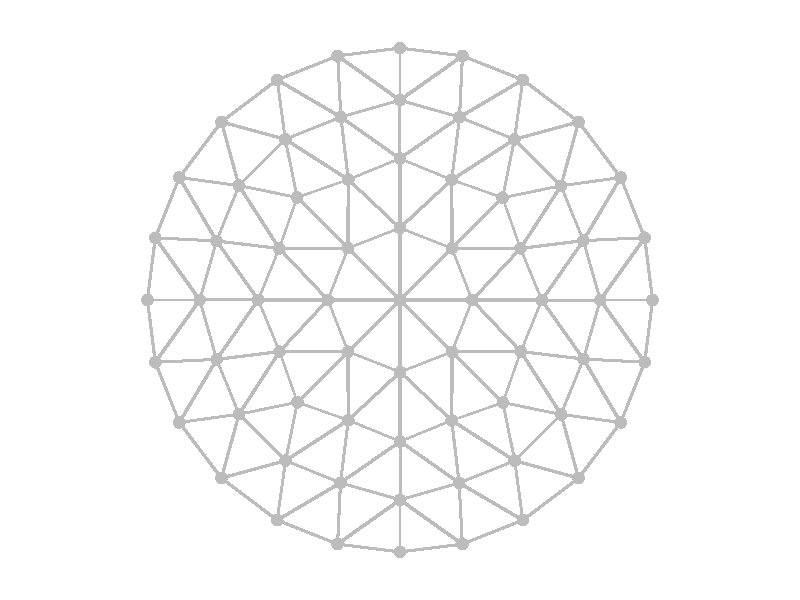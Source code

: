 #include "colors.inc"
background { rgb <1, 1, 1> }
camera {location <0, 0, 10>up <0,1,0> right <-1.33,0,0> angle 18look_at <0, 0, 0> sky <0, 1, 0> }
sphere { <-0.486264, -0.873812, 0>, 0.025 texture {  pigment { rgb <0.5, 0.5, 0.5> } } }
sphere { <-0.247225, -0.968958, 0>, 0.025 texture {  pigment { rgb <0.5, 0.5, 0.5> } } }
sphere { <0.000148118, -1, 0>, 0.025 texture {  pigment { rgb <0.5, 0.5, 0.5> } } }
sphere { <0.24685, -0.969054, 0>, 0.025 texture {  pigment { rgb <0.5, 0.5, 0.5> } } }
sphere { <0.48635, -0.873764, 0>, 0.025 texture {  pigment { rgb <0.5, 0.5, 0.5> } } }
sphere { <-0.707107, -0.707107, 0>, 0.025 texture {  pigment { rgb <0.5, 0.5, 0.5> } } }
sphere { <-0.453218, -0.637427, 0>, 0.025 texture {  pigment { rgb <0.5, 0.5, 0.5> } } }
sphere { <-0.235684, -0.725829, 0>, 0.025 texture {  pigment { rgb <0.5, 0.5, 0.5> } } }
sphere { <0.000256919, -0.793132, 0>, 0.025 texture {  pigment { rgb <0.5, 0.5, 0.5> } } }
sphere { <0.234202, -0.726125, 0>, 0.025 texture {  pigment { rgb <0.5, 0.5, 0.5> } } }
sphere { <0.454141, -0.637855, 0>, 0.025 texture {  pigment { rgb <0.5, 0.5, 0.5> } } }
sphere { <0.707107, -0.707107, 0>, 0.025 texture {  pigment { rgb <0.5, 0.5, 0.5> } } }
sphere { <-0.873812, -0.486264, 0>, 0.025 texture {  pigment { rgb <0.5, 0.5, 0.5> } } }
sphere { <-0.637427, -0.453218, 0>, 0.025 texture {  pigment { rgb <0.5, 0.5, 0.5> } } }
sphere { <-0.406076, -0.406076, 0>, 0.025 texture {  pigment { rgb <0.5, 0.5, 0.5> } } }
sphere { <-0.204806, -0.477106, 0>, 0.025 texture {  pigment { rgb <0.5, 0.5, 0.5> } } }
sphere { <0.000732966, -0.561449, 0>, 0.025 texture {  pigment { rgb <0.5, 0.5, 0.5> } } }
sphere { <0.20462, -0.478084, 0>, 0.025 texture {  pigment { rgb <0.5, 0.5, 0.5> } } }
sphere { <0.40728, -0.40728, 0>, 0.025 texture {  pigment { rgb <0.5, 0.5, 0.5> } } }
sphere { <0.637855, -0.454141, 0>, 0.025 texture {  pigment { rgb <0.5, 0.5, 0.5> } } }
sphere { <0.873764, -0.48635, 0>, 0.025 texture {  pigment { rgb <0.5, 0.5, 0.5> } } }
sphere { <-0.968958, -0.247225, 0>, 0.025 texture {  pigment { rgb <0.5, 0.5, 0.5> } } }
sphere { <-0.725829, -0.235684, 0>, 0.025 texture {  pigment { rgb <0.5, 0.5, 0.5> } } }
sphere { <-0.477106, -0.204806, 0>, 0.025 texture {  pigment { rgb <0.5, 0.5, 0.5> } } }
sphere { <-0.205388, -0.205388, 0>, 0.025 texture {  pigment { rgb <0.5, 0.5, 0.5> } } }
sphere { <0.00067558, -0.285775, 0>, 0.025 texture {  pigment { rgb <0.5, 0.5, 0.5> } } }
sphere { <0.205645, -0.205645, 0>, 0.025 texture {  pigment { rgb <0.5, 0.5, 0.5> } } }
sphere { <0.478084, -0.20462, 0>, 0.025 texture {  pigment { rgb <0.5, 0.5, 0.5> } } }
sphere { <0.726125, -0.234202, 0>, 0.025 texture {  pigment { rgb <0.5, 0.5, 0.5> } } }
sphere { <0.969054, -0.24685, 0>, 0.025 texture {  pigment { rgb <0.5, 0.5, 0.5> } } }
sphere { <-1, 0.000148118, 0>, 0.025 texture {  pigment { rgb <0.5, 0.5, 0.5> } } }
sphere { <-0.793132, 0.000256919, 0>, 0.025 texture {  pigment { rgb <0.5, 0.5, 0.5> } } }
sphere { <-0.561449, 0.000732966, 0>, 0.025 texture {  pigment { rgb <0.5, 0.5, 0.5> } } }
sphere { <-0.285775, 0.00067558, 0>, 0.025 texture {  pigment { rgb <0.5, 0.5, 0.5> } } }
sphere { <-6.68749e-13, -3.46171e-13, 0>, 0.025 texture {  pigment { rgb <0.5, 0.5, 0.5> } } }
sphere { <0.285775, -0.00067558, 0>, 0.025 texture {  pigment { rgb <0.5, 0.5, 0.5> } } }
sphere { <0.561449, -0.000732966, 0>, 0.025 texture {  pigment { rgb <0.5, 0.5, 0.5> } } }
sphere { <0.793132, -0.000256919, 0>, 0.025 texture {  pigment { rgb <0.5, 0.5, 0.5> } } }
sphere { <1, -0.000148118, 0>, 0.025 texture {  pigment { rgb <0.5, 0.5, 0.5> } } }
sphere { <-0.969054, 0.24685, 0>, 0.025 texture {  pigment { rgb <0.5, 0.5, 0.5> } } }
sphere { <-0.726125, 0.234202, 0>, 0.025 texture {  pigment { rgb <0.5, 0.5, 0.5> } } }
sphere { <-0.478084, 0.20462, 0>, 0.025 texture {  pigment { rgb <0.5, 0.5, 0.5> } } }
sphere { <-0.205645, 0.205645, 0>, 0.025 texture {  pigment { rgb <0.5, 0.5, 0.5> } } }
sphere { <-0.00067558, 0.285775, 0>, 0.025 texture {  pigment { rgb <0.5, 0.5, 0.5> } } }
sphere { <0.205388, 0.205388, 0>, 0.025 texture {  pigment { rgb <0.5, 0.5, 0.5> } } }
sphere { <0.477106, 0.204806, 0>, 0.025 texture {  pigment { rgb <0.5, 0.5, 0.5> } } }
sphere { <0.725829, 0.235684, 0>, 0.025 texture {  pigment { rgb <0.5, 0.5, 0.5> } } }
sphere { <0.968958, 0.247225, 0>, 0.025 texture {  pigment { rgb <0.5, 0.5, 0.5> } } }
sphere { <-0.873764, 0.48635, 0>, 0.025 texture {  pigment { rgb <0.5, 0.5, 0.5> } } }
sphere { <-0.637855, 0.454141, 0>, 0.025 texture {  pigment { rgb <0.5, 0.5, 0.5> } } }
sphere { <-0.40728, 0.40728, 0>, 0.025 texture {  pigment { rgb <0.5, 0.5, 0.5> } } }
sphere { <-0.20462, 0.478084, 0>, 0.025 texture {  pigment { rgb <0.5, 0.5, 0.5> } } }
sphere { <-0.000732966, 0.561449, 0>, 0.025 texture {  pigment { rgb <0.5, 0.5, 0.5> } } }
sphere { <0.204806, 0.477106, 0>, 0.025 texture {  pigment { rgb <0.5, 0.5, 0.5> } } }
sphere { <0.406076, 0.406076, 0>, 0.025 texture {  pigment { rgb <0.5, 0.5, 0.5> } } }
sphere { <0.637427, 0.453218, 0>, 0.025 texture {  pigment { rgb <0.5, 0.5, 0.5> } } }
sphere { <0.873812, 0.486264, 0>, 0.025 texture {  pigment { rgb <0.5, 0.5, 0.5> } } }
sphere { <-0.707107, 0.707107, 0>, 0.025 texture {  pigment { rgb <0.5, 0.5, 0.5> } } }
sphere { <-0.454141, 0.637855, 0>, 0.025 texture {  pigment { rgb <0.5, 0.5, 0.5> } } }
sphere { <-0.234202, 0.726125, 0>, 0.025 texture {  pigment { rgb <0.5, 0.5, 0.5> } } }
sphere { <-0.000256919, 0.793132, 0>, 0.025 texture {  pigment { rgb <0.5, 0.5, 0.5> } } }
sphere { <0.235684, 0.725829, 0>, 0.025 texture {  pigment { rgb <0.5, 0.5, 0.5> } } }
sphere { <0.453218, 0.637427, 0>, 0.025 texture {  pigment { rgb <0.5, 0.5, 0.5> } } }
sphere { <0.707107, 0.707107, 0>, 0.025 texture {  pigment { rgb <0.5, 0.5, 0.5> } } }
sphere { <-0.48635, 0.873764, 0>, 0.025 texture {  pigment { rgb <0.5, 0.5, 0.5> } } }
sphere { <-0.24685, 0.969054, 0>, 0.025 texture {  pigment { rgb <0.5, 0.5, 0.5> } } }
sphere { <-0.000148118, 1, 0>, 0.025 texture {  pigment { rgb <0.5, 0.5, 0.5> } } }
sphere { <0.247225, 0.968958, 0>, 0.025 texture {  pigment { rgb <0.5, 0.5, 0.5> } } }
sphere { <0.486264, 0.873812, 0>, 0.025 texture {  pigment { rgb <0.5, 0.5, 0.5> } } }
cylinder { <-0.968958, -0.247225, 0>, <-1, 0.000148118, 0>, 0.00623283 texture {  pigment { rgb <0.5, 0.5, 0.5> } } }
cylinder { <-0.968958, -0.247225, 0>, <-0.793132, 0.000256919, 0>, 0.00758955 texture {  pigment { rgb <0.5, 0.5, 0.5> } } }
cylinder { <-1, 0.000148118, 0>, <-0.793132, 0.000256919, 0>, 0.00517169 texture {  pigment { rgb <0.5, 0.5, 0.5> } } }
cylinder { <-1, 0.000148118, 0>, <-0.969054, 0.24685, 0>, 0.00621588 texture {  pigment { rgb <0.5, 0.5, 0.5> } } }
cylinder { <-0.793132, 0.000256919, 0>, <-0.969054, 0.24685, 0>, 0.00757283 texture {  pigment { rgb <0.5, 0.5, 0.5> } } }
cylinder { <-0.969054, 0.24685, 0>, <-0.726125, 0.234202, 0>, 0.00608145 texture {  pigment { rgb <0.5, 0.5, 0.5> } } }
cylinder { <-0.969054, 0.24685, 0>, <-0.873764, 0.48635, 0>, 0.006444 texture {  pigment { rgb <0.5, 0.5, 0.5> } } }
cylinder { <-0.726125, 0.234202, 0>, <-0.873764, 0.48635, 0>, 0.00730478 texture {  pigment { rgb <0.5, 0.5, 0.5> } } }
cylinder { <-0.793132, 0.000256919, 0>, <-0.726125, 0.234202, 0>, 0.00608381 texture {  pigment { rgb <0.5, 0.5, 0.5> } } }
cylinder { <-0.968958, -0.247225, 0>, <-0.725829, -0.235684, 0>, 0.00608506 texture {  pigment { rgb <0.5, 0.5, 0.5> } } }
cylinder { <-0.725829, -0.235684, 0>, <-0.793132, 0.000256919, 0>, 0.00613382 texture {  pigment { rgb <0.5, 0.5, 0.5> } } }
cylinder { <-0.873812, -0.486264, 0>, <-0.968958, -0.247225, 0>, 0.00643196 texture {  pigment { rgb <0.5, 0.5, 0.5> } } }
cylinder { <-0.873812, -0.486264, 0>, <-0.725829, -0.235684, 0>, 0.00727534 texture {  pigment { rgb <0.5, 0.5, 0.5> } } }
cylinder { <-0.726125, 0.234202, 0>, <-0.637855, 0.454141, 0>, 0.00592478 texture {  pigment { rgb <0.5, 0.5, 0.5> } } }
cylinder { <-0.873764, 0.48635, 0>, <-0.637855, 0.454141, 0>, 0.00595243 texture {  pigment { rgb <0.5, 0.5, 0.5> } } }
cylinder { <-0.873764, 0.48635, 0>, <-0.707107, 0.707107, 0>, 0.00691504 texture {  pigment { rgb <0.5, 0.5, 0.5> } } }
cylinder { <-0.637855, 0.454141, 0>, <-0.707107, 0.707107, 0>, 0.00655683 texture {  pigment { rgb <0.5, 0.5, 0.5> } } }
cylinder { <-0.873812, -0.486264, 0>, <-0.637427, -0.453218, 0>, 0.0059671 texture {  pigment { rgb <0.5, 0.5, 0.5> } } }
cylinder { <-0.637427, -0.453218, 0>, <-0.725829, -0.235684, 0>, 0.00587026 texture {  pigment { rgb <0.5, 0.5, 0.5> } } }
cylinder { <-0.707107, -0.707107, 0>, <-0.873812, -0.486264, 0>, 0.00691747 texture {  pigment { rgb <0.5, 0.5, 0.5> } } }
cylinder { <-0.707107, -0.707107, 0>, <-0.637427, -0.453218, 0>, 0.00658192 texture {  pigment { rgb <0.5, 0.5, 0.5> } } }
cylinder { <-0.793132, 0.000256919, 0>, <-0.561449, 0.000732966, 0>, 0.00579209 texture {  pigment { rgb <0.5, 0.5, 0.5> } } }
cylinder { <-0.561449, 0.000732966, 0>, <-0.726125, 0.234202, 0>, 0.00714256 texture {  pigment { rgb <0.5, 0.5, 0.5> } } }
cylinder { <-0.725829, -0.235684, 0>, <-0.561449, 0.000732966, 0>, 0.0071987 texture {  pigment { rgb <0.5, 0.5, 0.5> } } }
cylinder { <-0.561449, 0.000732966, 0>, <-0.478084, 0.20462, 0>, 0.00550679 texture {  pigment { rgb <0.5, 0.5, 0.5> } } }
cylinder { <-0.726125, 0.234202, 0>, <-0.478084, 0.20462, 0>, 0.00624498 texture {  pigment { rgb <0.5, 0.5, 0.5> } } }
cylinder { <-0.725829, -0.235684, 0>, <-0.477106, -0.204806, 0>, 0.00626581 texture {  pigment { rgb <0.5, 0.5, 0.5> } } }
cylinder { <-0.477106, -0.204806, 0>, <-0.561449, 0.000732966, 0>, 0.00555428 texture {  pigment { rgb <0.5, 0.5, 0.5> } } }
cylinder { <-0.478084, 0.20462, 0>, <-0.637855, 0.454141, 0>, 0.00740727 texture {  pigment { rgb <0.5, 0.5, 0.5> } } }
cylinder { <-0.637427, -0.453218, 0>, <-0.477106, -0.204806, 0>, 0.00739135 texture {  pigment { rgb <0.5, 0.5, 0.5> } } }
cylinder { <-0.637855, 0.454141, 0>, <-0.454141, 0.637855, 0>, 0.00649527 texture {  pigment { rgb <0.5, 0.5, 0.5> } } }
cylinder { <-0.707107, 0.707107, 0>, <-0.454141, 0.637855, 0>, 0.00655683 texture {  pigment { rgb <0.5, 0.5, 0.5> } } }
cylinder { <-0.707107, 0.707107, 0>, <-0.48635, 0.873764, 0>, 0.00691504 texture {  pigment { rgb <0.5, 0.5, 0.5> } } }
cylinder { <-0.454141, 0.637855, 0>, <-0.48635, 0.873764, 0>, 0.00595243 texture {  pigment { rgb <0.5, 0.5, 0.5> } } }
cylinder { <-0.486264, -0.873812, 0>, <-0.707107, -0.707107, 0>, 0.00691747 texture {  pigment { rgb <0.5, 0.5, 0.5> } } }
cylinder { <-0.486264, -0.873812, 0>, <-0.453218, -0.637427, 0>, 0.0059671 texture {  pigment { rgb <0.5, 0.5, 0.5> } } }
cylinder { <-0.707107, -0.707107, 0>, <-0.453218, -0.637427, 0>, 0.00658192 texture {  pigment { rgb <0.5, 0.5, 0.5> } } }
cylinder { <-0.453218, -0.637427, 0>, <-0.637427, -0.453218, 0>, 0.00651276 texture {  pigment { rgb <0.5, 0.5, 0.5> } } }
cylinder { <-0.478084, 0.20462, 0>, <-0.40728, 0.40728, 0>, 0.00536682 texture {  pigment { rgb <0.5, 0.5, 0.5> } } }
cylinder { <-0.637855, 0.454141, 0>, <-0.40728, 0.40728, 0>, 0.00588223 texture {  pigment { rgb <0.5, 0.5, 0.5> } } }
cylinder { <-0.40728, 0.40728, 0>, <-0.454141, 0.637855, 0>, 0.00588223 texture {  pigment { rgb <0.5, 0.5, 0.5> } } }
cylinder { <-0.453218, -0.637427, 0>, <-0.406076, -0.406076, 0>, 0.00590263 texture {  pigment { rgb <0.5, 0.5, 0.5> } } }
cylinder { <-0.637427, -0.453218, 0>, <-0.406076, -0.406076, 0>, 0.00590263 texture {  pigment { rgb <0.5, 0.5, 0.5> } } }
cylinder { <-0.406076, -0.406076, 0>, <-0.477106, -0.204806, 0>, 0.0053359 texture {  pigment { rgb <0.5, 0.5, 0.5> } } }
cylinder { <-0.477106, -0.204806, 0>, <-0.285775, 0.00067558, 0>, 0.00701918 texture {  pigment { rgb <0.5, 0.5, 0.5> } } }
cylinder { <-0.561449, 0.000732966, 0>, <-0.285775, 0.00067558, 0>, 0.00689186 texture {  pigment { rgb <0.5, 0.5, 0.5> } } }
cylinder { <-0.285775, 0.00067558, 0>, <-0.478084, 0.20462, 0>, 0.00700784 texture {  pigment { rgb <0.5, 0.5, 0.5> } } }
cylinder { <-0.454141, 0.637855, 0>, <-0.234202, 0.726125, 0>, 0.00592478 texture {  pigment { rgb <0.5, 0.5, 0.5> } } }
cylinder { <-0.234202, 0.726125, 0>, <-0.48635, 0.873764, 0>, 0.00730478 texture {  pigment { rgb <0.5, 0.5, 0.5> } } }
cylinder { <-0.486264, -0.873812, 0>, <-0.235684, -0.725829, 0>, 0.00727534 texture {  pigment { rgb <0.5, 0.5, 0.5> } } }
cylinder { <-0.453218, -0.637427, 0>, <-0.235684, -0.725829, 0>, 0.00587026 texture {  pigment { rgb <0.5, 0.5, 0.5> } } }
cylinder { <-0.234202, 0.726125, 0>, <-0.24685, 0.969054, 0>, 0.00608145 texture {  pigment { rgb <0.5, 0.5, 0.5> } } }
cylinder { <-0.48635, 0.873764, 0>, <-0.24685, 0.969054, 0>, 0.006444 texture {  pigment { rgb <0.5, 0.5, 0.5> } } }
cylinder { <-0.486264, -0.873812, 0>, <-0.247225, -0.968958, 0>, 0.00643196 texture {  pigment { rgb <0.5, 0.5, 0.5> } } }
cylinder { <-0.247225, -0.968958, 0>, <-0.235684, -0.725829, 0>, 0.00608506 texture {  pigment { rgb <0.5, 0.5, 0.5> } } }
cylinder { <-0.478084, 0.20462, 0>, <-0.205645, 0.205645, 0>, 0.006811 texture {  pigment { rgb <0.5, 0.5, 0.5> } } }
cylinder { <-0.205645, 0.205645, 0>, <-0.40728, 0.40728, 0>, 0.00712887 texture {  pigment { rgb <0.5, 0.5, 0.5> } } }
cylinder { <-0.285775, 0.00067558, 0>, <-0.205645, 0.205645, 0>, 0.0055019 texture {  pigment { rgb <0.5, 0.5, 0.5> } } }
cylinder { <-0.477106, -0.204806, 0>, <-0.205388, -0.205388, 0>, 0.00679297 texture {  pigment { rgb <0.5, 0.5, 0.5> } } }
cylinder { <-0.205388, -0.205388, 0>, <-0.285775, 0.00067558, 0>, 0.00552971 texture {  pigment { rgb <0.5, 0.5, 0.5> } } }
cylinder { <-0.406076, -0.406076, 0>, <-0.205388, -0.205388, 0>, 0.00709538 texture {  pigment { rgb <0.5, 0.5, 0.5> } } }
cylinder { <-0.453218, -0.637427, 0>, <-0.204806, -0.477106, 0>, 0.00739135 texture {  pigment { rgb <0.5, 0.5, 0.5> } } }
cylinder { <-0.235684, -0.725829, 0>, <-0.204806, -0.477106, 0>, 0.00626581 texture {  pigment { rgb <0.5, 0.5, 0.5> } } }
cylinder { <-0.406076, -0.406076, 0>, <-0.204806, -0.477106, 0>, 0.0053359 texture {  pigment { rgb <0.5, 0.5, 0.5> } } }
cylinder { <-0.204806, -0.477106, 0>, <-0.205388, -0.205388, 0>, 0.00679297 texture {  pigment { rgb <0.5, 0.5, 0.5> } } }
cylinder { <-0.40728, 0.40728, 0>, <-0.20462, 0.478084, 0>, 0.00536682 texture {  pigment { rgb <0.5, 0.5, 0.5> } } }
cylinder { <-0.20462, 0.478084, 0>, <-0.454141, 0.637855, 0>, 0.00740727 texture {  pigment { rgb <0.5, 0.5, 0.5> } } }
cylinder { <-0.20462, 0.478084, 0>, <-0.234202, 0.726125, 0>, 0.00624498 texture {  pigment { rgb <0.5, 0.5, 0.5> } } }
cylinder { <-0.205645, 0.205645, 0>, <-0.20462, 0.478084, 0>, 0.006811 texture {  pigment { rgb <0.5, 0.5, 0.5> } } }
cylinder { <-0.205645, 0.205645, 0>, <-0.00067558, 0.285775, 0>, 0.0055019 texture {  pigment { rgb <0.5, 0.5, 0.5> } } }
cylinder { <-0.00067558, 0.285775, 0>, <-0.20462, 0.478084, 0>, 0.00700784 texture {  pigment { rgb <0.5, 0.5, 0.5> } } }
cylinder { <-0.247225, -0.968958, 0>, <0.000256919, -0.793132, 0>, 0.00758955 texture {  pigment { rgb <0.5, 0.5, 0.5> } } }
cylinder { <-0.235684, -0.725829, 0>, <0.000256919, -0.793132, 0>, 0.00613382 texture {  pigment { rgb <0.5, 0.5, 0.5> } } }
cylinder { <-0.20462, 0.478084, 0>, <-0.000732966, 0.561449, 0>, 0.00550679 texture {  pigment { rgb <0.5, 0.5, 0.5> } } }
cylinder { <-0.000732966, 0.561449, 0>, <-0.234202, 0.726125, 0>, 0.00714256 texture {  pigment { rgb <0.5, 0.5, 0.5> } } }
cylinder { <-0.00067558, 0.285775, 0>, <-0.000732966, 0.561449, 0>, 0.00689186 texture {  pigment { rgb <0.5, 0.5, 0.5> } } }
cylinder { <-0.285775, 0.00067558, 0>, <-6.68749e-13, -3.46171e-13, 0>, 0.00714439 texture {  pigment { rgb <0.5, 0.5, 0.5> } } }
cylinder { <-6.68749e-13, -3.46171e-13, 0>, <-0.205645, 0.205645, 0>, 0.00727066 texture {  pigment { rgb <0.5, 0.5, 0.5> } } }
cylinder { <-0.205388, -0.205388, 0>, <-6.68749e-13, -3.46171e-13, 0>, 0.00726157 texture {  pigment { rgb <0.5, 0.5, 0.5> } } }
cylinder { <-6.68749e-13, -3.46171e-13, 0>, <-0.00067558, 0.285775, 0>, 0.00714439 texture {  pigment { rgb <0.5, 0.5, 0.5> } } }
cylinder { <-0.235684, -0.725829, 0>, <0.000732966, -0.561449, 0>, 0.0071987 texture {  pigment { rgb <0.5, 0.5, 0.5> } } }
cylinder { <0.000256919, -0.793132, 0>, <0.000732966, -0.561449, 0>, 0.00579209 texture {  pigment { rgb <0.5, 0.5, 0.5> } } }
cylinder { <-0.204806, -0.477106, 0>, <0.000732966, -0.561449, 0>, 0.00555428 texture {  pigment { rgb <0.5, 0.5, 0.5> } } }
cylinder { <-0.000256919, 0.793132, 0>, <-0.24685, 0.969054, 0>, 0.00757283 texture {  pigment { rgb <0.5, 0.5, 0.5> } } }
cylinder { <-0.000256919, 0.793132, 0>, <-0.000148118, 1, 0>, 0.00517169 texture {  pigment { rgb <0.5, 0.5, 0.5> } } }
cylinder { <-0.24685, 0.969054, 0>, <-0.000148118, 1, 0>, 0.00621588 texture {  pigment { rgb <0.5, 0.5, 0.5> } } }
cylinder { <-0.234202, 0.726125, 0>, <-0.000256919, 0.793132, 0>, 0.00608381 texture {  pigment { rgb <0.5, 0.5, 0.5> } } }
cylinder { <-0.000732966, 0.561449, 0>, <-0.000256919, 0.793132, 0>, 0.00579209 texture {  pigment { rgb <0.5, 0.5, 0.5> } } }
cylinder { <-0.247225, -0.968958, 0>, <0.000148118, -1, 0>, 0.00623283 texture {  pigment { rgb <0.5, 0.5, 0.5> } } }
cylinder { <0.000148118, -1, 0>, <0.000256919, -0.793132, 0>, 0.00517169 texture {  pigment { rgb <0.5, 0.5, 0.5> } } }
cylinder { <-0.205388, -0.205388, 0>, <0.00067558, -0.285775, 0>, 0.00552971 texture {  pigment { rgb <0.5, 0.5, 0.5> } } }
cylinder { <0.00067558, -0.285775, 0>, <-6.68749e-13, -3.46171e-13, 0>, 0.00714439 texture {  pigment { rgb <0.5, 0.5, 0.5> } } }
cylinder { <-0.204806, -0.477106, 0>, <0.00067558, -0.285775, 0>, 0.00701918 texture {  pigment { rgb <0.5, 0.5, 0.5> } } }
cylinder { <0.000732966, -0.561449, 0>, <0.00067558, -0.285775, 0>, 0.00689186 texture {  pigment { rgb <0.5, 0.5, 0.5> } } }
cylinder { <0.000732966, -0.561449, 0>, <0.20462, -0.478084, 0>, 0.00550679 texture {  pigment { rgb <0.5, 0.5, 0.5> } } }
cylinder { <0.20462, -0.478084, 0>, <0.00067558, -0.285775, 0>, 0.00700784 texture {  pigment { rgb <0.5, 0.5, 0.5> } } }
cylinder { <-0.00067558, 0.285775, 0>, <0.204806, 0.477106, 0>, 0.00701918 texture {  pigment { rgb <0.5, 0.5, 0.5> } } }
cylinder { <-0.000732966, 0.561449, 0>, <0.204806, 0.477106, 0>, 0.00555428 texture {  pigment { rgb <0.5, 0.5, 0.5> } } }
cylinder { <-6.68749e-13, -3.46171e-13, 0>, <0.205388, 0.205388, 0>, 0.00726157 texture {  pigment { rgb <0.5, 0.5, 0.5> } } }
cylinder { <-0.00067558, 0.285775, 0>, <0.205388, 0.205388, 0>, 0.00552971 texture {  pigment { rgb <0.5, 0.5, 0.5> } } }
cylinder { <0.00067558, -0.285775, 0>, <0.205645, -0.205645, 0>, 0.0055019 texture {  pigment { rgb <0.5, 0.5, 0.5> } } }
cylinder { <0.205645, -0.205645, 0>, <-6.68749e-13, -3.46171e-13, 0>, 0.00727066 texture {  pigment { rgb <0.5, 0.5, 0.5> } } }
cylinder { <-0.000732966, 0.561449, 0>, <0.235684, 0.725829, 0>, 0.0071987 texture {  pigment { rgb <0.5, 0.5, 0.5> } } }
cylinder { <-0.000256919, 0.793132, 0>, <0.235684, 0.725829, 0>, 0.00613382 texture {  pigment { rgb <0.5, 0.5, 0.5> } } }
cylinder { <0.000256919, -0.793132, 0>, <0.234202, -0.726125, 0>, 0.00608381 texture {  pigment { rgb <0.5, 0.5, 0.5> } } }
cylinder { <0.234202, -0.726125, 0>, <0.000732966, -0.561449, 0>, 0.00714256 texture {  pigment { rgb <0.5, 0.5, 0.5> } } }
cylinder { <0.000148118, -1, 0>, <0.24685, -0.969054, 0>, 0.00621588 texture {  pigment { rgb <0.5, 0.5, 0.5> } } }
cylinder { <0.24685, -0.969054, 0>, <0.000256919, -0.793132, 0>, 0.00757283 texture {  pigment { rgb <0.5, 0.5, 0.5> } } }
cylinder { <-0.000256919, 0.793132, 0>, <0.247225, 0.968958, 0>, 0.00758955 texture {  pigment { rgb <0.5, 0.5, 0.5> } } }
cylinder { <-0.000148118, 1, 0>, <0.247225, 0.968958, 0>, 0.00623283 texture {  pigment { rgb <0.5, 0.5, 0.5> } } }
cylinder { <0.205388, 0.205388, 0>, <0.204806, 0.477106, 0>, 0.00679297 texture {  pigment { rgb <0.5, 0.5, 0.5> } } }
cylinder { <0.20462, -0.478084, 0>, <0.205645, -0.205645, 0>, 0.006811 texture {  pigment { rgb <0.5, 0.5, 0.5> } } }
cylinder { <0.204806, 0.477106, 0>, <0.235684, 0.725829, 0>, 0.00626581 texture {  pigment { rgb <0.5, 0.5, 0.5> } } }
cylinder { <0.234202, -0.726125, 0>, <0.20462, -0.478084, 0>, 0.00624498 texture {  pigment { rgb <0.5, 0.5, 0.5> } } }
cylinder { <0.24685, -0.969054, 0>, <0.234202, -0.726125, 0>, 0.00608145 texture {  pigment { rgb <0.5, 0.5, 0.5> } } }
cylinder { <0.235684, 0.725829, 0>, <0.247225, 0.968958, 0>, 0.00608506 texture {  pigment { rgb <0.5, 0.5, 0.5> } } }
cylinder { <0.205645, -0.205645, 0>, <0.285775, -0.00067558, 0>, 0.0055019 texture {  pigment { rgb <0.5, 0.5, 0.5> } } }
cylinder { <-6.68749e-13, -3.46171e-13, 0>, <0.285775, -0.00067558, 0>, 0.00714439 texture {  pigment { rgb <0.5, 0.5, 0.5> } } }
cylinder { <0.285775, -0.00067558, 0>, <0.205388, 0.205388, 0>, 0.00552971 texture {  pigment { rgb <0.5, 0.5, 0.5> } } }
cylinder { <0.205388, 0.205388, 0>, <0.406076, 0.406076, 0>, 0.00709538 texture {  pigment { rgb <0.5, 0.5, 0.5> } } }
cylinder { <0.204806, 0.477106, 0>, <0.406076, 0.406076, 0>, 0.0053359 texture {  pigment { rgb <0.5, 0.5, 0.5> } } }
cylinder { <0.20462, -0.478084, 0>, <0.40728, -0.40728, 0>, 0.00536682 texture {  pigment { rgb <0.5, 0.5, 0.5> } } }
cylinder { <0.40728, -0.40728, 0>, <0.205645, -0.205645, 0>, 0.00712887 texture {  pigment { rgb <0.5, 0.5, 0.5> } } }
cylinder { <0.204806, 0.477106, 0>, <0.453218, 0.637427, 0>, 0.00739135 texture {  pigment { rgb <0.5, 0.5, 0.5> } } }
cylinder { <0.235684, 0.725829, 0>, <0.453218, 0.637427, 0>, 0.00587026 texture {  pigment { rgb <0.5, 0.5, 0.5> } } }
cylinder { <0.234202, -0.726125, 0>, <0.454141, -0.637855, 0>, 0.00592478 texture {  pigment { rgb <0.5, 0.5, 0.5> } } }
cylinder { <0.454141, -0.637855, 0>, <0.20462, -0.478084, 0>, 0.00740727 texture {  pigment { rgb <0.5, 0.5, 0.5> } } }
cylinder { <0.406076, 0.406076, 0>, <0.453218, 0.637427, 0>, 0.00590263 texture {  pigment { rgb <0.5, 0.5, 0.5> } } }
cylinder { <0.454141, -0.637855, 0>, <0.40728, -0.40728, 0>, 0.00588223 texture {  pigment { rgb <0.5, 0.5, 0.5> } } }
cylinder { <0.285775, -0.00067558, 0>, <0.477106, 0.204806, 0>, 0.00701918 texture {  pigment { rgb <0.5, 0.5, 0.5> } } }
cylinder { <0.205388, 0.205388, 0>, <0.477106, 0.204806, 0>, 0.00679297 texture {  pigment { rgb <0.5, 0.5, 0.5> } } }
cylinder { <0.477106, 0.204806, 0>, <0.406076, 0.406076, 0>, 0.0053359 texture {  pigment { rgb <0.5, 0.5, 0.5> } } }
cylinder { <0.205645, -0.205645, 0>, <0.478084, -0.20462, 0>, 0.006811 texture {  pigment { rgb <0.5, 0.5, 0.5> } } }
cylinder { <0.478084, -0.20462, 0>, <0.285775, -0.00067558, 0>, 0.00700784 texture {  pigment { rgb <0.5, 0.5, 0.5> } } }
cylinder { <0.40728, -0.40728, 0>, <0.478084, -0.20462, 0>, 0.00536682 texture {  pigment { rgb <0.5, 0.5, 0.5> } } }
cylinder { <0.235684, 0.725829, 0>, <0.486264, 0.873812, 0>, 0.00727534 texture {  pigment { rgb <0.5, 0.5, 0.5> } } }
cylinder { <0.453218, 0.637427, 0>, <0.486264, 0.873812, 0>, 0.0059671 texture {  pigment { rgb <0.5, 0.5, 0.5> } } }
cylinder { <0.247225, 0.968958, 0>, <0.486264, 0.873812, 0>, 0.00643196 texture {  pigment { rgb <0.5, 0.5, 0.5> } } }
cylinder { <0.24685, -0.969054, 0>, <0.48635, -0.873764, 0>, 0.006444 texture {  pigment { rgb <0.5, 0.5, 0.5> } } }
cylinder { <0.48635, -0.873764, 0>, <0.234202, -0.726125, 0>, 0.00730478 texture {  pigment { rgb <0.5, 0.5, 0.5> } } }
cylinder { <0.48635, -0.873764, 0>, <0.454141, -0.637855, 0>, 0.00595243 texture {  pigment { rgb <0.5, 0.5, 0.5> } } }
cylinder { <0.285775, -0.00067558, 0>, <0.561449, -0.000732966, 0>, 0.00689186 texture {  pigment { rgb <0.5, 0.5, 0.5> } } }
cylinder { <0.561449, -0.000732966, 0>, <0.477106, 0.204806, 0>, 0.00555428 texture {  pigment { rgb <0.5, 0.5, 0.5> } } }
cylinder { <0.478084, -0.20462, 0>, <0.561449, -0.000732966, 0>, 0.00550679 texture {  pigment { rgb <0.5, 0.5, 0.5> } } }
cylinder { <0.406076, 0.406076, 0>, <0.637427, 0.453218, 0>, 0.00590263 texture {  pigment { rgb <0.5, 0.5, 0.5> } } }
cylinder { <0.637427, 0.453218, 0>, <0.453218, 0.637427, 0>, 0.00651276 texture {  pigment { rgb <0.5, 0.5, 0.5> } } }
cylinder { <0.477106, 0.204806, 0>, <0.637427, 0.453218, 0>, 0.00739135 texture {  pigment { rgb <0.5, 0.5, 0.5> } } }
cylinder { <0.454141, -0.637855, 0>, <0.637855, -0.454141, 0>, 0.00649527 texture {  pigment { rgb <0.5, 0.5, 0.5> } } }
cylinder { <0.40728, -0.40728, 0>, <0.637855, -0.454141, 0>, 0.00588223 texture {  pigment { rgb <0.5, 0.5, 0.5> } } }
cylinder { <0.637855, -0.454141, 0>, <0.478084, -0.20462, 0>, 0.00740727 texture {  pigment { rgb <0.5, 0.5, 0.5> } } }
cylinder { <0.48635, -0.873764, 0>, <0.707107, -0.707107, 0>, 0.00691504 texture {  pigment { rgb <0.5, 0.5, 0.5> } } }
cylinder { <0.454141, -0.637855, 0>, <0.707107, -0.707107, 0>, 0.00655683 texture {  pigment { rgb <0.5, 0.5, 0.5> } } }
cylinder { <0.453218, 0.637427, 0>, <0.707107, 0.707107, 0>, 0.00658192 texture {  pigment { rgb <0.5, 0.5, 0.5> } } }
cylinder { <0.707107, 0.707107, 0>, <0.486264, 0.873812, 0>, 0.00691747 texture {  pigment { rgb <0.5, 0.5, 0.5> } } }
cylinder { <0.707107, -0.707107, 0>, <0.637855, -0.454141, 0>, 0.00655683 texture {  pigment { rgb <0.5, 0.5, 0.5> } } }
cylinder { <0.637427, 0.453218, 0>, <0.707107, 0.707107, 0>, 0.00658192 texture {  pigment { rgb <0.5, 0.5, 0.5> } } }
cylinder { <0.477106, 0.204806, 0>, <0.725829, 0.235684, 0>, 0.00626581 texture {  pigment { rgb <0.5, 0.5, 0.5> } } }
cylinder { <0.725829, 0.235684, 0>, <0.637427, 0.453218, 0>, 0.00587026 texture {  pigment { rgb <0.5, 0.5, 0.5> } } }
cylinder { <0.561449, -0.000732966, 0>, <0.725829, 0.235684, 0>, 0.0071987 texture {  pigment { rgb <0.5, 0.5, 0.5> } } }
cylinder { <0.637855, -0.454141, 0>, <0.726125, -0.234202, 0>, 0.00592478 texture {  pigment { rgb <0.5, 0.5, 0.5> } } }
cylinder { <0.478084, -0.20462, 0>, <0.726125, -0.234202, 0>, 0.00624498 texture {  pigment { rgb <0.5, 0.5, 0.5> } } }
cylinder { <0.726125, -0.234202, 0>, <0.561449, -0.000732966, 0>, 0.00714256 texture {  pigment { rgb <0.5, 0.5, 0.5> } } }
cylinder { <0.726125, -0.234202, 0>, <0.793132, -0.000256919, 0>, 0.00608381 texture {  pigment { rgb <0.5, 0.5, 0.5> } } }
cylinder { <0.561449, -0.000732966, 0>, <0.793132, -0.000256919, 0>, 0.00579209 texture {  pigment { rgb <0.5, 0.5, 0.5> } } }
cylinder { <0.793132, -0.000256919, 0>, <0.725829, 0.235684, 0>, 0.00613382 texture {  pigment { rgb <0.5, 0.5, 0.5> } } }
cylinder { <0.637855, -0.454141, 0>, <0.873764, -0.48635, 0>, 0.00595243 texture {  pigment { rgb <0.5, 0.5, 0.5> } } }
cylinder { <0.873764, -0.48635, 0>, <0.726125, -0.234202, 0>, 0.00730478 texture {  pigment { rgb <0.5, 0.5, 0.5> } } }
cylinder { <0.707107, -0.707107, 0>, <0.873764, -0.48635, 0>, 0.00691504 texture {  pigment { rgb <0.5, 0.5, 0.5> } } }
cylinder { <0.637427, 0.453218, 0>, <0.873812, 0.486264, 0>, 0.0059671 texture {  pigment { rgb <0.5, 0.5, 0.5> } } }
cylinder { <0.873812, 0.486264, 0>, <0.707107, 0.707107, 0>, 0.00691747 texture {  pigment { rgb <0.5, 0.5, 0.5> } } }
cylinder { <0.725829, 0.235684, 0>, <0.873812, 0.486264, 0>, 0.00727534 texture {  pigment { rgb <0.5, 0.5, 0.5> } } }
cylinder { <0.725829, 0.235684, 0>, <0.968958, 0.247225, 0>, 0.00608506 texture {  pigment { rgb <0.5, 0.5, 0.5> } } }
cylinder { <0.968958, 0.247225, 0>, <0.873812, 0.486264, 0>, 0.00643196 texture {  pigment { rgb <0.5, 0.5, 0.5> } } }
cylinder { <0.873764, -0.48635, 0>, <0.969054, -0.24685, 0>, 0.006444 texture {  pigment { rgb <0.5, 0.5, 0.5> } } }
cylinder { <0.726125, -0.234202, 0>, <0.969054, -0.24685, 0>, 0.00608145 texture {  pigment { rgb <0.5, 0.5, 0.5> } } }
cylinder { <0.793132, -0.000256919, 0>, <0.968958, 0.247225, 0>, 0.00758955 texture {  pigment { rgb <0.5, 0.5, 0.5> } } }
cylinder { <0.969054, -0.24685, 0>, <0.793132, -0.000256919, 0>, 0.00757283 texture {  pigment { rgb <0.5, 0.5, 0.5> } } }
cylinder { <0.969054, -0.24685, 0>, <1, -0.000148118, 0>, 0.00621588 texture {  pigment { rgb <0.5, 0.5, 0.5> } } }
cylinder { <0.793132, -0.000256919, 0>, <1, -0.000148118, 0>, 0.00517169 texture {  pigment { rgb <0.5, 0.5, 0.5> } } }
cylinder { <1, -0.000148118, 0>, <0.968958, 0.247225, 0>, 0.00623283 texture {  pigment { rgb <0.5, 0.5, 0.5> } } }
light_source {<10, 10, 10> color White}
light_source {<-10, -10, 10> color White}
